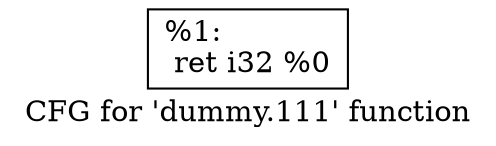 digraph "CFG for 'dummy.111' function" {
	label="CFG for 'dummy.111' function";

	Node0x2353080 [shape=record,label="{%1:\l  ret i32 %0\l}"];
}
